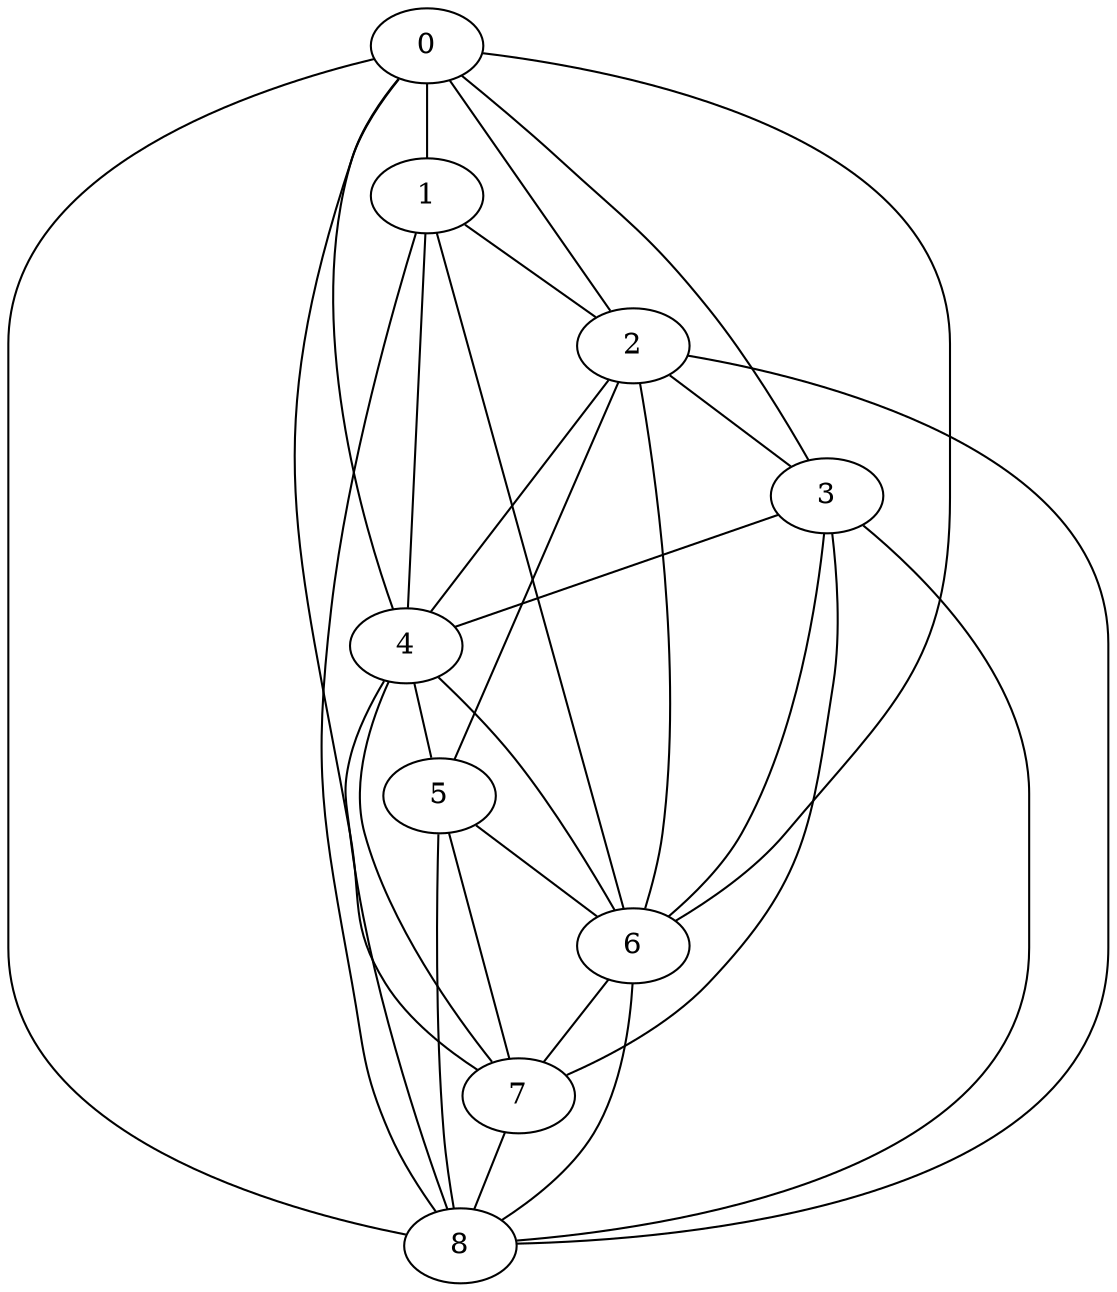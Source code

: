 strict graph  {
0;
1;
2;
3;
4;
5;
6;
7;
8;
0 -- 1  [weight=1];
0 -- 2  [weight=1];
0 -- 3  [weight=1];
0 -- 4  [weight=1];
0 -- 6  [weight=1];
0 -- 8  [weight=1];
0 -- 7  [weight=1];
1 -- 2  [weight=1];
1 -- 8  [weight=1];
1 -- 4  [weight=1];
1 -- 6  [weight=1];
2 -- 3  [weight=1];
2 -- 4  [weight=1];
2 -- 5  [weight=1];
2 -- 6  [weight=1];
2 -- 8  [weight=1];
3 -- 4  [weight=1];
3 -- 6  [weight=1];
3 -- 7  [weight=1];
3 -- 8  [weight=1];
4 -- 5  [weight=1];
4 -- 6  [weight=1];
4 -- 7  [weight=1];
4 -- 8  [weight=1];
5 -- 6  [weight=1];
5 -- 7  [weight=1];
5 -- 8  [weight=1];
6 -- 7  [weight=1];
6 -- 8  [weight=1];
7 -- 8  [weight=1];
}
